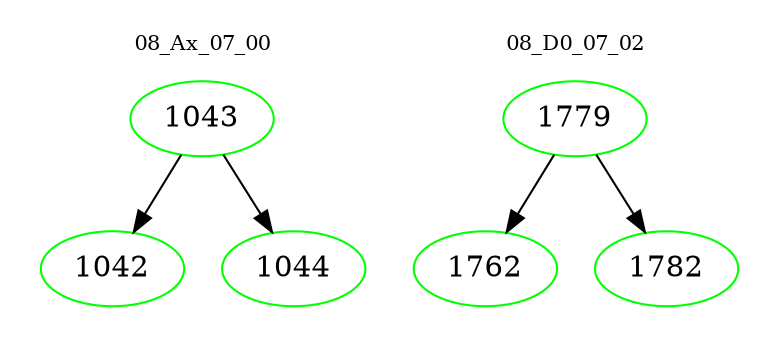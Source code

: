 digraph{
subgraph cluster_0 {
color = white
label = "08_Ax_07_00";
fontsize=10;
T0_1043 [label="1043", color="green"]
T0_1043 -> T0_1042 [color="black"]
T0_1042 [label="1042", color="green"]
T0_1043 -> T0_1044 [color="black"]
T0_1044 [label="1044", color="green"]
}
subgraph cluster_1 {
color = white
label = "08_D0_07_02";
fontsize=10;
T1_1779 [label="1779", color="green"]
T1_1779 -> T1_1762 [color="black"]
T1_1762 [label="1762", color="green"]
T1_1779 -> T1_1782 [color="black"]
T1_1782 [label="1782", color="green"]
}
}
